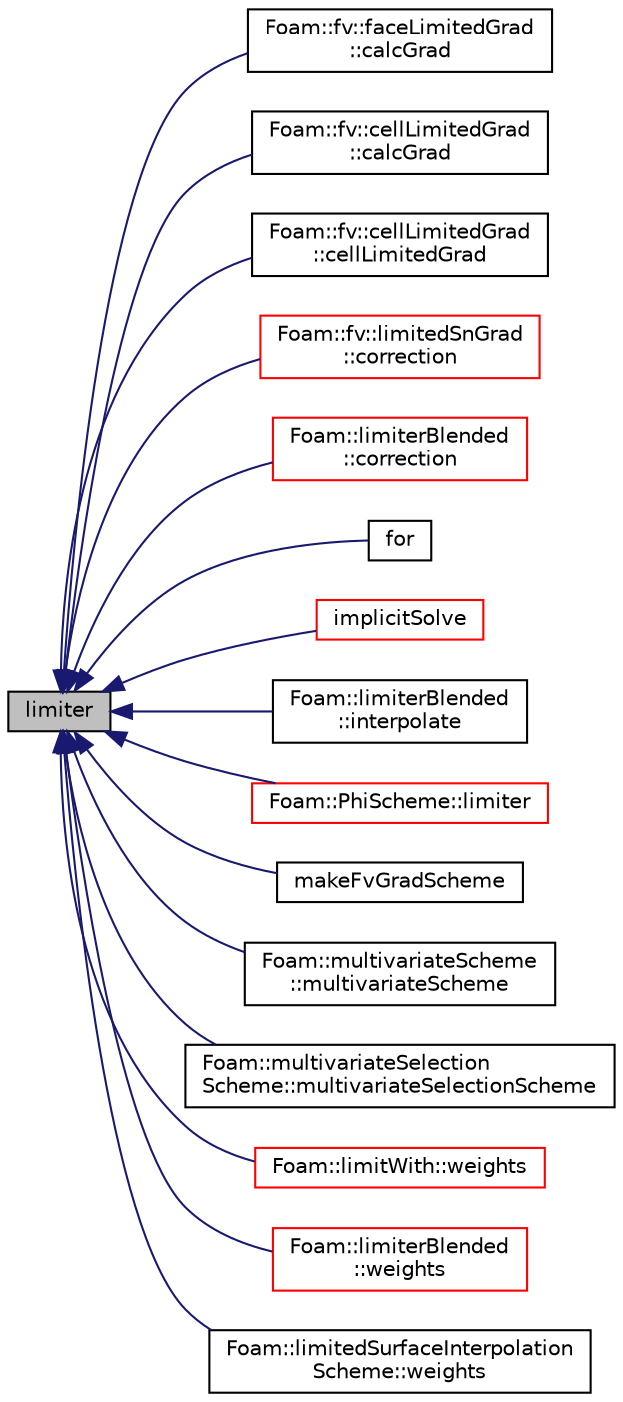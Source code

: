 digraph "limiter"
{
  bgcolor="transparent";
  edge [fontname="Helvetica",fontsize="10",labelfontname="Helvetica",labelfontsize="10"];
  node [fontname="Helvetica",fontsize="10",shape=record];
  rankdir="LR";
  Node1 [label="limiter",height=0.2,width=0.4,color="black", fillcolor="grey75", style="filled", fontcolor="black"];
  Node1 -> Node2 [dir="back",color="midnightblue",fontsize="10",style="solid",fontname="Helvetica"];
  Node2 [label="Foam::fv::faceLimitedGrad\l::calcGrad",height=0.2,width=0.4,color="black",URL="$a00738.html#ad8d9cb82461fad7624154d2e66528aa7"];
  Node1 -> Node3 [dir="back",color="midnightblue",fontsize="10",style="solid",fontname="Helvetica"];
  Node3 [label="Foam::fv::cellLimitedGrad\l::calcGrad",height=0.2,width=0.4,color="black",URL="$a00212.html#a9e6946d5c172823826c394cab9979f17"];
  Node1 -> Node4 [dir="back",color="midnightblue",fontsize="10",style="solid",fontname="Helvetica"];
  Node4 [label="Foam::fv::cellLimitedGrad\l::cellLimitedGrad",height=0.2,width=0.4,color="black",URL="$a00212.html#abfef60cfd8d9851068ecc0523108c0e5",tooltip="Construct from mesh and schemeData. "];
  Node1 -> Node5 [dir="back",color="midnightblue",fontsize="10",style="solid",fontname="Helvetica"];
  Node5 [label="Foam::fv::limitedSnGrad\l::correction",height=0.2,width=0.4,color="red",URL="$a01351.html#a3ca8452d8b2fad7ac66e2b8864f6e6ee",tooltip="Return the explicit correction to the limitedSnGrad. "];
  Node1 -> Node6 [dir="back",color="midnightblue",fontsize="10",style="solid",fontname="Helvetica"];
  Node6 [label="Foam::limiterBlended\l::correction",height=0.2,width=0.4,color="red",URL="$a01353.html#a575a424a2a3d61de0e8d6ad368b61be1",tooltip="Return the explicit correction to the face-interpolate. "];
  Node1 -> Node7 [dir="back",color="midnightblue",fontsize="10",style="solid",fontname="Helvetica"];
  Node7 [label="for",height=0.2,width=0.4,color="black",URL="$a03405.html#ae9610aff8f04c828f9db802f66a18f67"];
  Node1 -> Node8 [dir="back",color="midnightblue",fontsize="10",style="solid",fontname="Helvetica"];
  Node8 [label="implicitSolve",height=0.2,width=0.4,color="red",URL="$a10996.html#af3ebc5af31512182ee43a56e994f4aaf"];
  Node1 -> Node9 [dir="back",color="midnightblue",fontsize="10",style="solid",fontname="Helvetica"];
  Node9 [label="Foam::limiterBlended\l::interpolate",height=0.2,width=0.4,color="black",URL="$a01353.html#a44c7ae31de9c47b8793d7c9de65dee19",tooltip="Return the face-interpolate of the given cell field. "];
  Node1 -> Node10 [dir="back",color="midnightblue",fontsize="10",style="solid",fontname="Helvetica"];
  Node10 [label="Foam::PhiScheme::limiter",height=0.2,width=0.4,color="red",URL="$a01893.html#aad9e018b93b59932a398c0826c5cef86",tooltip="Return the interpolation weighting factors. "];
  Node1 -> Node11 [dir="back",color="midnightblue",fontsize="10",style="solid",fontname="Helvetica"];
  Node11 [label="makeFvGradScheme",height=0.2,width=0.4,color="black",URL="$a05929.html#a392ada9a48d078ac5e73a2b100268766"];
  Node1 -> Node12 [dir="back",color="midnightblue",fontsize="10",style="solid",fontname="Helvetica"];
  Node12 [label="Foam::multivariateScheme\l::multivariateScheme",height=0.2,width=0.4,color="black",URL="$a01603.html#a1df2075ff6df9ddb6b2bf9570e8905eb",tooltip="Construct for field, faceFlux and Istream. "];
  Node1 -> Node13 [dir="back",color="midnightblue",fontsize="10",style="solid",fontname="Helvetica"];
  Node13 [label="Foam::multivariateSelection\lScheme::multivariateSelectionScheme",height=0.2,width=0.4,color="black",URL="$a01604.html#a3f90d5fb2cb054bd811362c07ceb2019",tooltip="Construct for field, faceFlux and Istream. "];
  Node1 -> Node14 [dir="back",color="midnightblue",fontsize="10",style="solid",fontname="Helvetica"];
  Node14 [label="Foam::limitWith::weights",height=0.2,width=0.4,color="red",URL="$a01356.html#acaeaacfc63a1de4752ad8d5a34dce3b7",tooltip="Return the interpolation weighting factors. "];
  Node1 -> Node15 [dir="back",color="midnightblue",fontsize="10",style="solid",fontname="Helvetica"];
  Node15 [label="Foam::limiterBlended\l::weights",height=0.2,width=0.4,color="red",URL="$a01353.html#a845f807ae2621854059e313269e7895a",tooltip="Return the interpolation weighting factors. "];
  Node1 -> Node16 [dir="back",color="midnightblue",fontsize="10",style="solid",fontname="Helvetica"];
  Node16 [label="Foam::limitedSurfaceInterpolation\lScheme::weights",height=0.2,width=0.4,color="black",URL="$a01352.html#ac637ee33c9fd5485a5d1a35e5abd1ac0",tooltip="Return the interpolation weighting factors for the given field. "];
}
